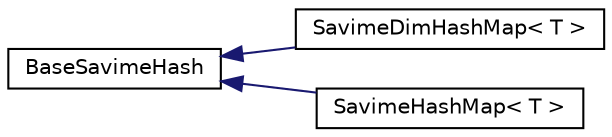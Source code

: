 digraph "Graphical Class Hierarchy"
{
  edge [fontname="Helvetica",fontsize="10",labelfontname="Helvetica",labelfontsize="10"];
  node [fontname="Helvetica",fontsize="10",shape=record];
  rankdir="LR";
  Node0 [label="BaseSavimeHash",height=0.2,width=0.4,color="black", fillcolor="white", style="filled",URL="$classBaseSavimeHash.html"];
  Node0 -> Node1 [dir="back",color="midnightblue",fontsize="10",style="solid",fontname="Helvetica"];
  Node1 [label="SavimeDimHashMap\< T \>",height=0.2,width=0.4,color="black", fillcolor="white", style="filled",URL="$classSavimeDimHashMap.html"];
  Node0 -> Node2 [dir="back",color="midnightblue",fontsize="10",style="solid",fontname="Helvetica"];
  Node2 [label="SavimeHashMap\< T \>",height=0.2,width=0.4,color="black", fillcolor="white", style="filled",URL="$classSavimeHashMap.html"];
}
